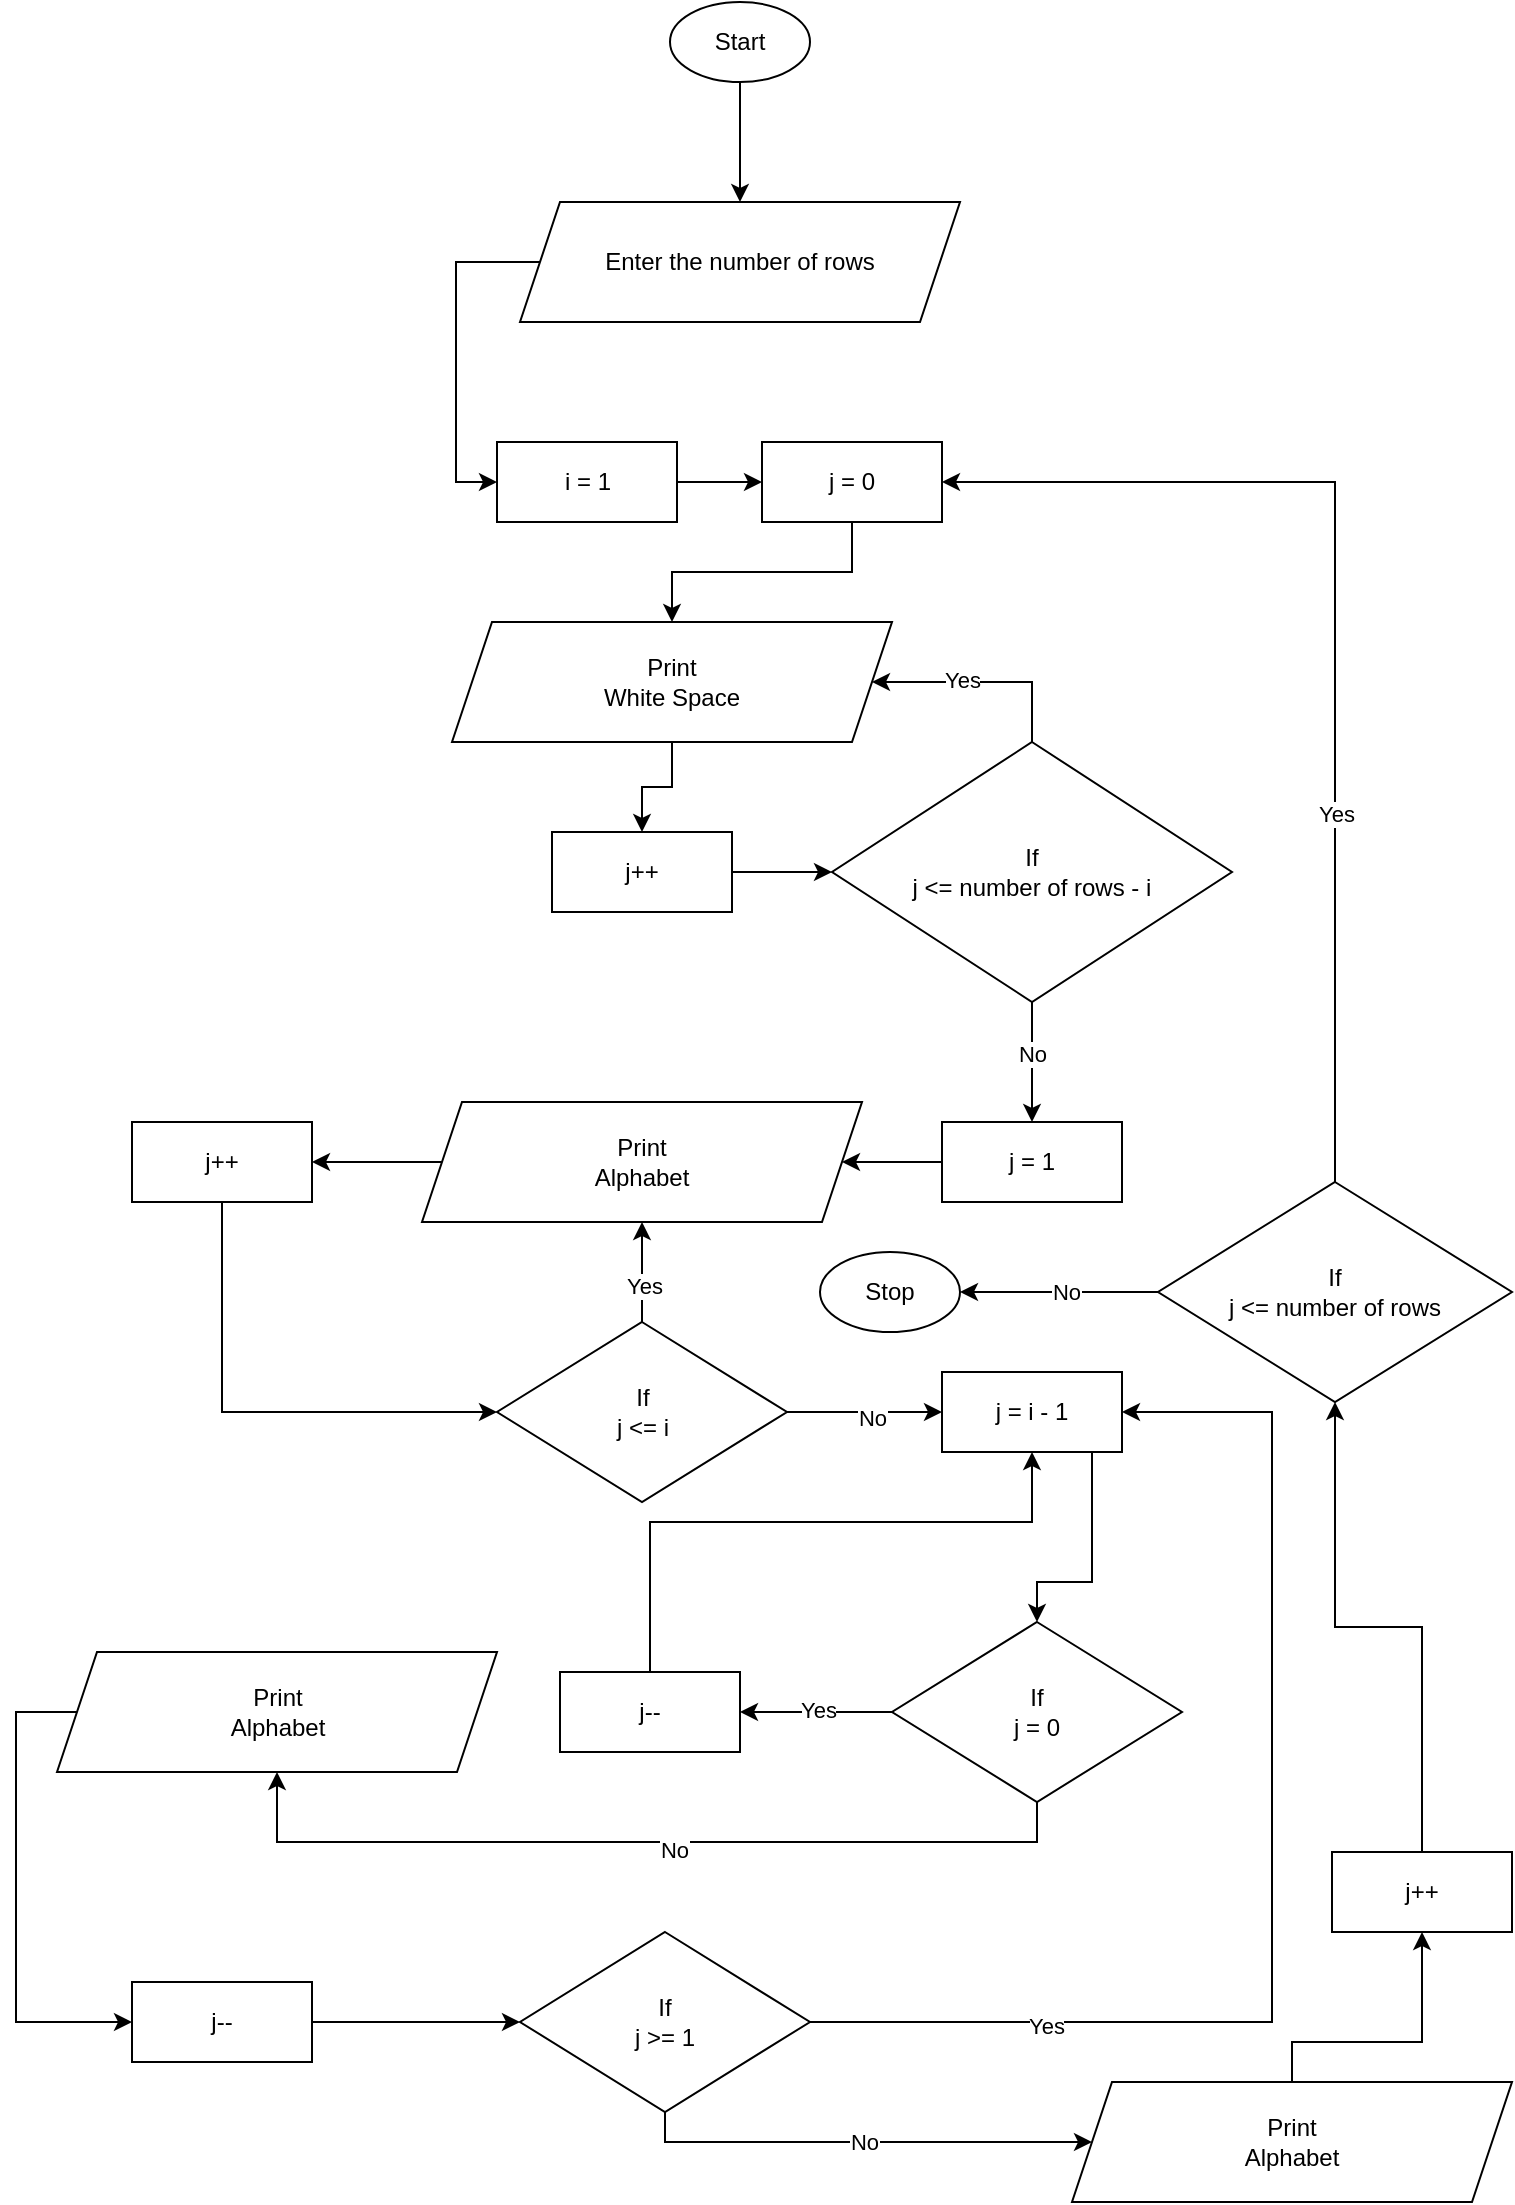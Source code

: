 <mxfile version="22.1.5" type="device">
  <diagram name="Page-1" id="vQP9hLYBUp4dAKwmtIgp">
    <mxGraphModel dx="1749" dy="1166" grid="1" gridSize="10" guides="1" tooltips="1" connect="1" arrows="1" fold="1" page="1" pageScale="1" pageWidth="827" pageHeight="1169" math="0" shadow="0">
      <root>
        <mxCell id="0" />
        <mxCell id="1" parent="0" />
        <mxCell id="AIXgzcjw58ZIXvBcZ5kv-85" style="edgeStyle=orthogonalEdgeStyle;rounded=0;orthogonalLoop=1;jettySize=auto;html=1;entryX=0.5;entryY=0;entryDx=0;entryDy=0;" edge="1" parent="1" source="AIXgzcjw58ZIXvBcZ5kv-57" target="AIXgzcjw58ZIXvBcZ5kv-58">
          <mxGeometry relative="1" as="geometry" />
        </mxCell>
        <mxCell id="AIXgzcjw58ZIXvBcZ5kv-57" value="Start" style="ellipse;whiteSpace=wrap;html=1;" vertex="1" parent="1">
          <mxGeometry x="379" y="50" width="70" height="40" as="geometry" />
        </mxCell>
        <mxCell id="AIXgzcjw58ZIXvBcZ5kv-111" style="edgeStyle=orthogonalEdgeStyle;rounded=0;orthogonalLoop=1;jettySize=auto;html=1;entryX=0;entryY=0.5;entryDx=0;entryDy=0;" edge="1" parent="1" source="AIXgzcjw58ZIXvBcZ5kv-58" target="AIXgzcjw58ZIXvBcZ5kv-59">
          <mxGeometry relative="1" as="geometry">
            <Array as="points">
              <mxPoint x="272" y="180" />
              <mxPoint x="272" y="290" />
            </Array>
          </mxGeometry>
        </mxCell>
        <mxCell id="AIXgzcjw58ZIXvBcZ5kv-58" value="Enter the number of rows" style="shape=parallelogram;perimeter=parallelogramPerimeter;whiteSpace=wrap;html=1;fixedSize=1;" vertex="1" parent="1">
          <mxGeometry x="304" y="150" width="220" height="60" as="geometry" />
        </mxCell>
        <mxCell id="AIXgzcjw58ZIXvBcZ5kv-112" style="edgeStyle=orthogonalEdgeStyle;rounded=0;orthogonalLoop=1;jettySize=auto;html=1;entryX=0;entryY=0.5;entryDx=0;entryDy=0;" edge="1" parent="1" source="AIXgzcjw58ZIXvBcZ5kv-59" target="AIXgzcjw58ZIXvBcZ5kv-60">
          <mxGeometry relative="1" as="geometry" />
        </mxCell>
        <mxCell id="AIXgzcjw58ZIXvBcZ5kv-59" value="i = 1" style="rounded=0;whiteSpace=wrap;html=1;" vertex="1" parent="1">
          <mxGeometry x="292.5" y="270" width="90" height="40" as="geometry" />
        </mxCell>
        <mxCell id="AIXgzcjw58ZIXvBcZ5kv-68" style="edgeStyle=orthogonalEdgeStyle;rounded=0;orthogonalLoop=1;jettySize=auto;html=1;" edge="1" parent="1" source="AIXgzcjw58ZIXvBcZ5kv-60" target="AIXgzcjw58ZIXvBcZ5kv-62">
          <mxGeometry relative="1" as="geometry" />
        </mxCell>
        <mxCell id="AIXgzcjw58ZIXvBcZ5kv-60" value="j = 0" style="rounded=0;whiteSpace=wrap;html=1;" vertex="1" parent="1">
          <mxGeometry x="425" y="270" width="90" height="40" as="geometry" />
        </mxCell>
        <mxCell id="AIXgzcjw58ZIXvBcZ5kv-67" style="edgeStyle=orthogonalEdgeStyle;rounded=0;orthogonalLoop=1;jettySize=auto;html=1;" edge="1" parent="1" source="AIXgzcjw58ZIXvBcZ5kv-62" target="AIXgzcjw58ZIXvBcZ5kv-63">
          <mxGeometry relative="1" as="geometry" />
        </mxCell>
        <mxCell id="AIXgzcjw58ZIXvBcZ5kv-62" value="Print&lt;br&gt;&lt;span style=&quot;white-space: pre;&quot;&gt;White Space&lt;br&gt;&lt;/span&gt;" style="shape=parallelogram;perimeter=parallelogramPerimeter;whiteSpace=wrap;html=1;fixedSize=1;" vertex="1" parent="1">
          <mxGeometry x="270" y="360" width="220" height="60" as="geometry" />
        </mxCell>
        <mxCell id="AIXgzcjw58ZIXvBcZ5kv-66" style="edgeStyle=orthogonalEdgeStyle;rounded=0;orthogonalLoop=1;jettySize=auto;html=1;entryX=0;entryY=0.5;entryDx=0;entryDy=0;" edge="1" parent="1" source="AIXgzcjw58ZIXvBcZ5kv-63" target="AIXgzcjw58ZIXvBcZ5kv-64">
          <mxGeometry relative="1" as="geometry" />
        </mxCell>
        <mxCell id="AIXgzcjw58ZIXvBcZ5kv-63" value="j++" style="rounded=0;whiteSpace=wrap;html=1;" vertex="1" parent="1">
          <mxGeometry x="320" y="465" width="90" height="40" as="geometry" />
        </mxCell>
        <mxCell id="AIXgzcjw58ZIXvBcZ5kv-65" style="edgeStyle=orthogonalEdgeStyle;rounded=0;orthogonalLoop=1;jettySize=auto;html=1;entryX=1;entryY=0.5;entryDx=0;entryDy=0;" edge="1" parent="1" source="AIXgzcjw58ZIXvBcZ5kv-64" target="AIXgzcjw58ZIXvBcZ5kv-62">
          <mxGeometry relative="1" as="geometry">
            <Array as="points">
              <mxPoint x="560" y="390" />
            </Array>
          </mxGeometry>
        </mxCell>
        <mxCell id="AIXgzcjw58ZIXvBcZ5kv-70" value="Yes" style="edgeLabel;html=1;align=center;verticalAlign=middle;resizable=0;points=[];" vertex="1" connectable="0" parent="AIXgzcjw58ZIXvBcZ5kv-65">
          <mxGeometry x="0.195" y="-1" relative="1" as="geometry">
            <mxPoint as="offset" />
          </mxGeometry>
        </mxCell>
        <mxCell id="AIXgzcjw58ZIXvBcZ5kv-72" style="edgeStyle=orthogonalEdgeStyle;rounded=0;orthogonalLoop=1;jettySize=auto;html=1;entryX=0.5;entryY=0;entryDx=0;entryDy=0;" edge="1" parent="1" source="AIXgzcjw58ZIXvBcZ5kv-64" target="AIXgzcjw58ZIXvBcZ5kv-71">
          <mxGeometry relative="1" as="geometry" />
        </mxCell>
        <mxCell id="AIXgzcjw58ZIXvBcZ5kv-73" value="No" style="edgeLabel;html=1;align=center;verticalAlign=middle;resizable=0;points=[];" vertex="1" connectable="0" parent="AIXgzcjw58ZIXvBcZ5kv-72">
          <mxGeometry x="-0.146" relative="1" as="geometry">
            <mxPoint as="offset" />
          </mxGeometry>
        </mxCell>
        <mxCell id="AIXgzcjw58ZIXvBcZ5kv-64" value="If&lt;br&gt;j &amp;lt;= number of rows - i" style="rhombus;whiteSpace=wrap;html=1;" vertex="1" parent="1">
          <mxGeometry x="460" y="420" width="200" height="130" as="geometry" />
        </mxCell>
        <mxCell id="AIXgzcjw58ZIXvBcZ5kv-75" style="edgeStyle=orthogonalEdgeStyle;rounded=0;orthogonalLoop=1;jettySize=auto;html=1;entryX=1;entryY=0.5;entryDx=0;entryDy=0;" edge="1" parent="1" source="AIXgzcjw58ZIXvBcZ5kv-71" target="AIXgzcjw58ZIXvBcZ5kv-74">
          <mxGeometry relative="1" as="geometry" />
        </mxCell>
        <mxCell id="AIXgzcjw58ZIXvBcZ5kv-71" value="j = 1" style="rounded=0;whiteSpace=wrap;html=1;" vertex="1" parent="1">
          <mxGeometry x="515" y="610" width="90" height="40" as="geometry" />
        </mxCell>
        <mxCell id="AIXgzcjw58ZIXvBcZ5kv-77" style="edgeStyle=orthogonalEdgeStyle;rounded=0;orthogonalLoop=1;jettySize=auto;html=1;entryX=1;entryY=0.5;entryDx=0;entryDy=0;" edge="1" parent="1" source="AIXgzcjw58ZIXvBcZ5kv-74" target="AIXgzcjw58ZIXvBcZ5kv-76">
          <mxGeometry relative="1" as="geometry" />
        </mxCell>
        <mxCell id="AIXgzcjw58ZIXvBcZ5kv-74" value="Print&lt;br&gt;&lt;span style=&quot;white-space: pre;&quot;&gt;Alphabet&lt;br&gt;&lt;/span&gt;" style="shape=parallelogram;perimeter=parallelogramPerimeter;whiteSpace=wrap;html=1;fixedSize=1;" vertex="1" parent="1">
          <mxGeometry x="255" y="600" width="220" height="60" as="geometry" />
        </mxCell>
        <mxCell id="AIXgzcjw58ZIXvBcZ5kv-79" style="edgeStyle=orthogonalEdgeStyle;rounded=0;orthogonalLoop=1;jettySize=auto;html=1;entryX=0;entryY=0.5;entryDx=0;entryDy=0;" edge="1" parent="1" source="AIXgzcjw58ZIXvBcZ5kv-76" target="AIXgzcjw58ZIXvBcZ5kv-78">
          <mxGeometry relative="1" as="geometry">
            <Array as="points">
              <mxPoint x="155" y="755" />
            </Array>
          </mxGeometry>
        </mxCell>
        <mxCell id="AIXgzcjw58ZIXvBcZ5kv-76" value="j++" style="rounded=0;whiteSpace=wrap;html=1;" vertex="1" parent="1">
          <mxGeometry x="110" y="610" width="90" height="40" as="geometry" />
        </mxCell>
        <mxCell id="AIXgzcjw58ZIXvBcZ5kv-80" style="edgeStyle=orthogonalEdgeStyle;rounded=0;orthogonalLoop=1;jettySize=auto;html=1;entryX=0.5;entryY=1;entryDx=0;entryDy=0;" edge="1" parent="1" source="AIXgzcjw58ZIXvBcZ5kv-78" target="AIXgzcjw58ZIXvBcZ5kv-74">
          <mxGeometry relative="1" as="geometry" />
        </mxCell>
        <mxCell id="AIXgzcjw58ZIXvBcZ5kv-81" value="Yes" style="edgeLabel;html=1;align=center;verticalAlign=middle;resizable=0;points=[];" vertex="1" connectable="0" parent="AIXgzcjw58ZIXvBcZ5kv-80">
          <mxGeometry x="-0.259" y="-1" relative="1" as="geometry">
            <mxPoint as="offset" />
          </mxGeometry>
        </mxCell>
        <mxCell id="AIXgzcjw58ZIXvBcZ5kv-83" style="edgeStyle=orthogonalEdgeStyle;rounded=0;orthogonalLoop=1;jettySize=auto;html=1;entryX=0;entryY=0.5;entryDx=0;entryDy=0;" edge="1" parent="1" source="AIXgzcjw58ZIXvBcZ5kv-78" target="AIXgzcjw58ZIXvBcZ5kv-82">
          <mxGeometry relative="1" as="geometry" />
        </mxCell>
        <mxCell id="AIXgzcjw58ZIXvBcZ5kv-84" value="No" style="edgeLabel;html=1;align=center;verticalAlign=middle;resizable=0;points=[];" vertex="1" connectable="0" parent="AIXgzcjw58ZIXvBcZ5kv-83">
          <mxGeometry x="0.083" y="-3" relative="1" as="geometry">
            <mxPoint as="offset" />
          </mxGeometry>
        </mxCell>
        <mxCell id="AIXgzcjw58ZIXvBcZ5kv-78" value="If&lt;br&gt;j &amp;lt;= i" style="rhombus;whiteSpace=wrap;html=1;" vertex="1" parent="1">
          <mxGeometry x="292.5" y="710" width="145" height="90" as="geometry" />
        </mxCell>
        <mxCell id="AIXgzcjw58ZIXvBcZ5kv-101" style="edgeStyle=orthogonalEdgeStyle;rounded=0;orthogonalLoop=1;jettySize=auto;html=1;entryX=0.5;entryY=0;entryDx=0;entryDy=0;" edge="1" parent="1" source="AIXgzcjw58ZIXvBcZ5kv-82" target="AIXgzcjw58ZIXvBcZ5kv-86">
          <mxGeometry relative="1" as="geometry">
            <Array as="points">
              <mxPoint x="590" y="840" />
              <mxPoint x="562" y="840" />
            </Array>
          </mxGeometry>
        </mxCell>
        <mxCell id="AIXgzcjw58ZIXvBcZ5kv-82" value="j = i - 1" style="rounded=0;whiteSpace=wrap;html=1;" vertex="1" parent="1">
          <mxGeometry x="515" y="735" width="90" height="40" as="geometry" />
        </mxCell>
        <mxCell id="AIXgzcjw58ZIXvBcZ5kv-88" style="edgeStyle=orthogonalEdgeStyle;rounded=0;orthogonalLoop=1;jettySize=auto;html=1;entryX=1;entryY=0.5;entryDx=0;entryDy=0;" edge="1" parent="1" source="AIXgzcjw58ZIXvBcZ5kv-86" target="AIXgzcjw58ZIXvBcZ5kv-87">
          <mxGeometry relative="1" as="geometry" />
        </mxCell>
        <mxCell id="AIXgzcjw58ZIXvBcZ5kv-89" value="Yes" style="edgeLabel;html=1;align=center;verticalAlign=middle;resizable=0;points=[];" vertex="1" connectable="0" parent="AIXgzcjw58ZIXvBcZ5kv-88">
          <mxGeometry x="-0.015" y="-1" relative="1" as="geometry">
            <mxPoint as="offset" />
          </mxGeometry>
        </mxCell>
        <mxCell id="AIXgzcjw58ZIXvBcZ5kv-93" style="edgeStyle=orthogonalEdgeStyle;rounded=0;orthogonalLoop=1;jettySize=auto;html=1;entryX=0.5;entryY=1;entryDx=0;entryDy=0;" edge="1" parent="1" source="AIXgzcjw58ZIXvBcZ5kv-86" target="AIXgzcjw58ZIXvBcZ5kv-91">
          <mxGeometry relative="1" as="geometry">
            <Array as="points">
              <mxPoint x="562" y="970" />
              <mxPoint x="182" y="970" />
            </Array>
          </mxGeometry>
        </mxCell>
        <mxCell id="AIXgzcjw58ZIXvBcZ5kv-100" value="No" style="edgeLabel;html=1;align=center;verticalAlign=middle;resizable=0;points=[];" vertex="1" connectable="0" parent="AIXgzcjw58ZIXvBcZ5kv-93">
          <mxGeometry x="-0.073" y="4" relative="1" as="geometry">
            <mxPoint as="offset" />
          </mxGeometry>
        </mxCell>
        <mxCell id="AIXgzcjw58ZIXvBcZ5kv-86" value="If&lt;br&gt;j = 0" style="rhombus;whiteSpace=wrap;html=1;" vertex="1" parent="1">
          <mxGeometry x="490" y="860" width="145" height="90" as="geometry" />
        </mxCell>
        <mxCell id="AIXgzcjw58ZIXvBcZ5kv-90" style="edgeStyle=orthogonalEdgeStyle;rounded=0;orthogonalLoop=1;jettySize=auto;html=1;entryX=0.5;entryY=1;entryDx=0;entryDy=0;" edge="1" parent="1" source="AIXgzcjw58ZIXvBcZ5kv-87" target="AIXgzcjw58ZIXvBcZ5kv-82">
          <mxGeometry relative="1" as="geometry">
            <Array as="points">
              <mxPoint x="369" y="810" />
              <mxPoint x="560" y="810" />
            </Array>
          </mxGeometry>
        </mxCell>
        <mxCell id="AIXgzcjw58ZIXvBcZ5kv-87" value="j--" style="rounded=0;whiteSpace=wrap;html=1;" vertex="1" parent="1">
          <mxGeometry x="324" y="885" width="90" height="40" as="geometry" />
        </mxCell>
        <mxCell id="AIXgzcjw58ZIXvBcZ5kv-96" style="edgeStyle=orthogonalEdgeStyle;rounded=0;orthogonalLoop=1;jettySize=auto;html=1;entryX=0;entryY=0.5;entryDx=0;entryDy=0;" edge="1" parent="1" source="AIXgzcjw58ZIXvBcZ5kv-91" target="AIXgzcjw58ZIXvBcZ5kv-94">
          <mxGeometry relative="1" as="geometry">
            <Array as="points">
              <mxPoint x="52" y="905" />
              <mxPoint x="52" y="1060" />
            </Array>
          </mxGeometry>
        </mxCell>
        <mxCell id="AIXgzcjw58ZIXvBcZ5kv-91" value="Print&lt;br&gt;&lt;span style=&quot;white-space: pre;&quot;&gt;Alphabet&lt;br&gt;&lt;/span&gt;" style="shape=parallelogram;perimeter=parallelogramPerimeter;whiteSpace=wrap;html=1;fixedSize=1;" vertex="1" parent="1">
          <mxGeometry x="72.5" y="875" width="220" height="60" as="geometry" />
        </mxCell>
        <mxCell id="AIXgzcjw58ZIXvBcZ5kv-102" style="edgeStyle=orthogonalEdgeStyle;rounded=0;orthogonalLoop=1;jettySize=auto;html=1;entryX=0;entryY=0.5;entryDx=0;entryDy=0;" edge="1" parent="1" source="AIXgzcjw58ZIXvBcZ5kv-94" target="AIXgzcjw58ZIXvBcZ5kv-97">
          <mxGeometry relative="1" as="geometry" />
        </mxCell>
        <mxCell id="AIXgzcjw58ZIXvBcZ5kv-94" value="j--" style="rounded=0;whiteSpace=wrap;html=1;" vertex="1" parent="1">
          <mxGeometry x="110" y="1040" width="90" height="40" as="geometry" />
        </mxCell>
        <mxCell id="AIXgzcjw58ZIXvBcZ5kv-98" style="edgeStyle=orthogonalEdgeStyle;rounded=0;orthogonalLoop=1;jettySize=auto;html=1;entryX=1;entryY=0.5;entryDx=0;entryDy=0;" edge="1" parent="1" source="AIXgzcjw58ZIXvBcZ5kv-97" target="AIXgzcjw58ZIXvBcZ5kv-82">
          <mxGeometry relative="1" as="geometry">
            <Array as="points">
              <mxPoint x="680" y="1060" />
              <mxPoint x="680" y="755" />
            </Array>
          </mxGeometry>
        </mxCell>
        <mxCell id="AIXgzcjw58ZIXvBcZ5kv-99" value="Yes" style="edgeLabel;html=1;align=center;verticalAlign=middle;resizable=0;points=[];" vertex="1" connectable="0" parent="AIXgzcjw58ZIXvBcZ5kv-98">
          <mxGeometry x="-0.614" y="-2" relative="1" as="geometry">
            <mxPoint as="offset" />
          </mxGeometry>
        </mxCell>
        <mxCell id="AIXgzcjw58ZIXvBcZ5kv-104" style="edgeStyle=orthogonalEdgeStyle;rounded=0;orthogonalLoop=1;jettySize=auto;html=1;" edge="1" parent="1" source="AIXgzcjw58ZIXvBcZ5kv-97" target="AIXgzcjw58ZIXvBcZ5kv-103">
          <mxGeometry relative="1" as="geometry">
            <Array as="points">
              <mxPoint x="376" y="1120" />
            </Array>
          </mxGeometry>
        </mxCell>
        <mxCell id="AIXgzcjw58ZIXvBcZ5kv-118" value="No" style="edgeLabel;html=1;align=center;verticalAlign=middle;resizable=0;points=[];" vertex="1" connectable="0" parent="AIXgzcjw58ZIXvBcZ5kv-104">
          <mxGeometry x="0.008" relative="1" as="geometry">
            <mxPoint x="-1" as="offset" />
          </mxGeometry>
        </mxCell>
        <mxCell id="AIXgzcjw58ZIXvBcZ5kv-97" value="If&lt;br&gt;j &amp;gt;= 1" style="rhombus;whiteSpace=wrap;html=1;" vertex="1" parent="1">
          <mxGeometry x="304" y="1015" width="145" height="90" as="geometry" />
        </mxCell>
        <mxCell id="AIXgzcjw58ZIXvBcZ5kv-106" style="edgeStyle=orthogonalEdgeStyle;rounded=0;orthogonalLoop=1;jettySize=auto;html=1;entryX=0.5;entryY=1;entryDx=0;entryDy=0;" edge="1" parent="1" source="AIXgzcjw58ZIXvBcZ5kv-103" target="AIXgzcjw58ZIXvBcZ5kv-105">
          <mxGeometry relative="1" as="geometry">
            <Array as="points">
              <mxPoint x="690" y="1070" />
              <mxPoint x="755" y="1070" />
            </Array>
          </mxGeometry>
        </mxCell>
        <mxCell id="AIXgzcjw58ZIXvBcZ5kv-103" value="Print&lt;br&gt;&lt;span style=&quot;white-space: pre;&quot;&gt;Alphabet&lt;br&gt;&lt;/span&gt;" style="shape=parallelogram;perimeter=parallelogramPerimeter;whiteSpace=wrap;html=1;fixedSize=1;" vertex="1" parent="1">
          <mxGeometry x="580" y="1090" width="220" height="60" as="geometry" />
        </mxCell>
        <mxCell id="AIXgzcjw58ZIXvBcZ5kv-110" style="edgeStyle=orthogonalEdgeStyle;rounded=0;orthogonalLoop=1;jettySize=auto;html=1;entryX=0.5;entryY=1;entryDx=0;entryDy=0;" edge="1" parent="1" source="AIXgzcjw58ZIXvBcZ5kv-105" target="AIXgzcjw58ZIXvBcZ5kv-109">
          <mxGeometry relative="1" as="geometry" />
        </mxCell>
        <mxCell id="AIXgzcjw58ZIXvBcZ5kv-105" value="j++" style="rounded=0;whiteSpace=wrap;html=1;" vertex="1" parent="1">
          <mxGeometry x="710" y="975" width="90" height="40" as="geometry" />
        </mxCell>
        <mxCell id="AIXgzcjw58ZIXvBcZ5kv-113" style="edgeStyle=orthogonalEdgeStyle;rounded=0;orthogonalLoop=1;jettySize=auto;html=1;entryX=1;entryY=0.5;entryDx=0;entryDy=0;" edge="1" parent="1" source="AIXgzcjw58ZIXvBcZ5kv-109" target="AIXgzcjw58ZIXvBcZ5kv-60">
          <mxGeometry relative="1" as="geometry">
            <Array as="points">
              <mxPoint x="712" y="290" />
            </Array>
          </mxGeometry>
        </mxCell>
        <mxCell id="AIXgzcjw58ZIXvBcZ5kv-114" value="Yes" style="edgeLabel;html=1;align=center;verticalAlign=middle;resizable=0;points=[];" vertex="1" connectable="0" parent="AIXgzcjw58ZIXvBcZ5kv-113">
          <mxGeometry x="-0.325" relative="1" as="geometry">
            <mxPoint as="offset" />
          </mxGeometry>
        </mxCell>
        <mxCell id="AIXgzcjw58ZIXvBcZ5kv-116" style="edgeStyle=orthogonalEdgeStyle;rounded=0;orthogonalLoop=1;jettySize=auto;html=1;entryX=1;entryY=0.5;entryDx=0;entryDy=0;" edge="1" parent="1" source="AIXgzcjw58ZIXvBcZ5kv-109" target="AIXgzcjw58ZIXvBcZ5kv-115">
          <mxGeometry relative="1" as="geometry" />
        </mxCell>
        <mxCell id="AIXgzcjw58ZIXvBcZ5kv-117" value="No" style="edgeLabel;html=1;align=center;verticalAlign=middle;resizable=0;points=[];" vertex="1" connectable="0" parent="AIXgzcjw58ZIXvBcZ5kv-116">
          <mxGeometry x="-0.094" relative="1" as="geometry">
            <mxPoint x="-1" as="offset" />
          </mxGeometry>
        </mxCell>
        <mxCell id="AIXgzcjw58ZIXvBcZ5kv-109" value="If&lt;br&gt;j &amp;lt;= number of rows" style="rhombus;whiteSpace=wrap;html=1;" vertex="1" parent="1">
          <mxGeometry x="623" y="640" width="177" height="110" as="geometry" />
        </mxCell>
        <mxCell id="AIXgzcjw58ZIXvBcZ5kv-115" value="Stop" style="ellipse;whiteSpace=wrap;html=1;" vertex="1" parent="1">
          <mxGeometry x="454" y="675" width="70" height="40" as="geometry" />
        </mxCell>
      </root>
    </mxGraphModel>
  </diagram>
</mxfile>
